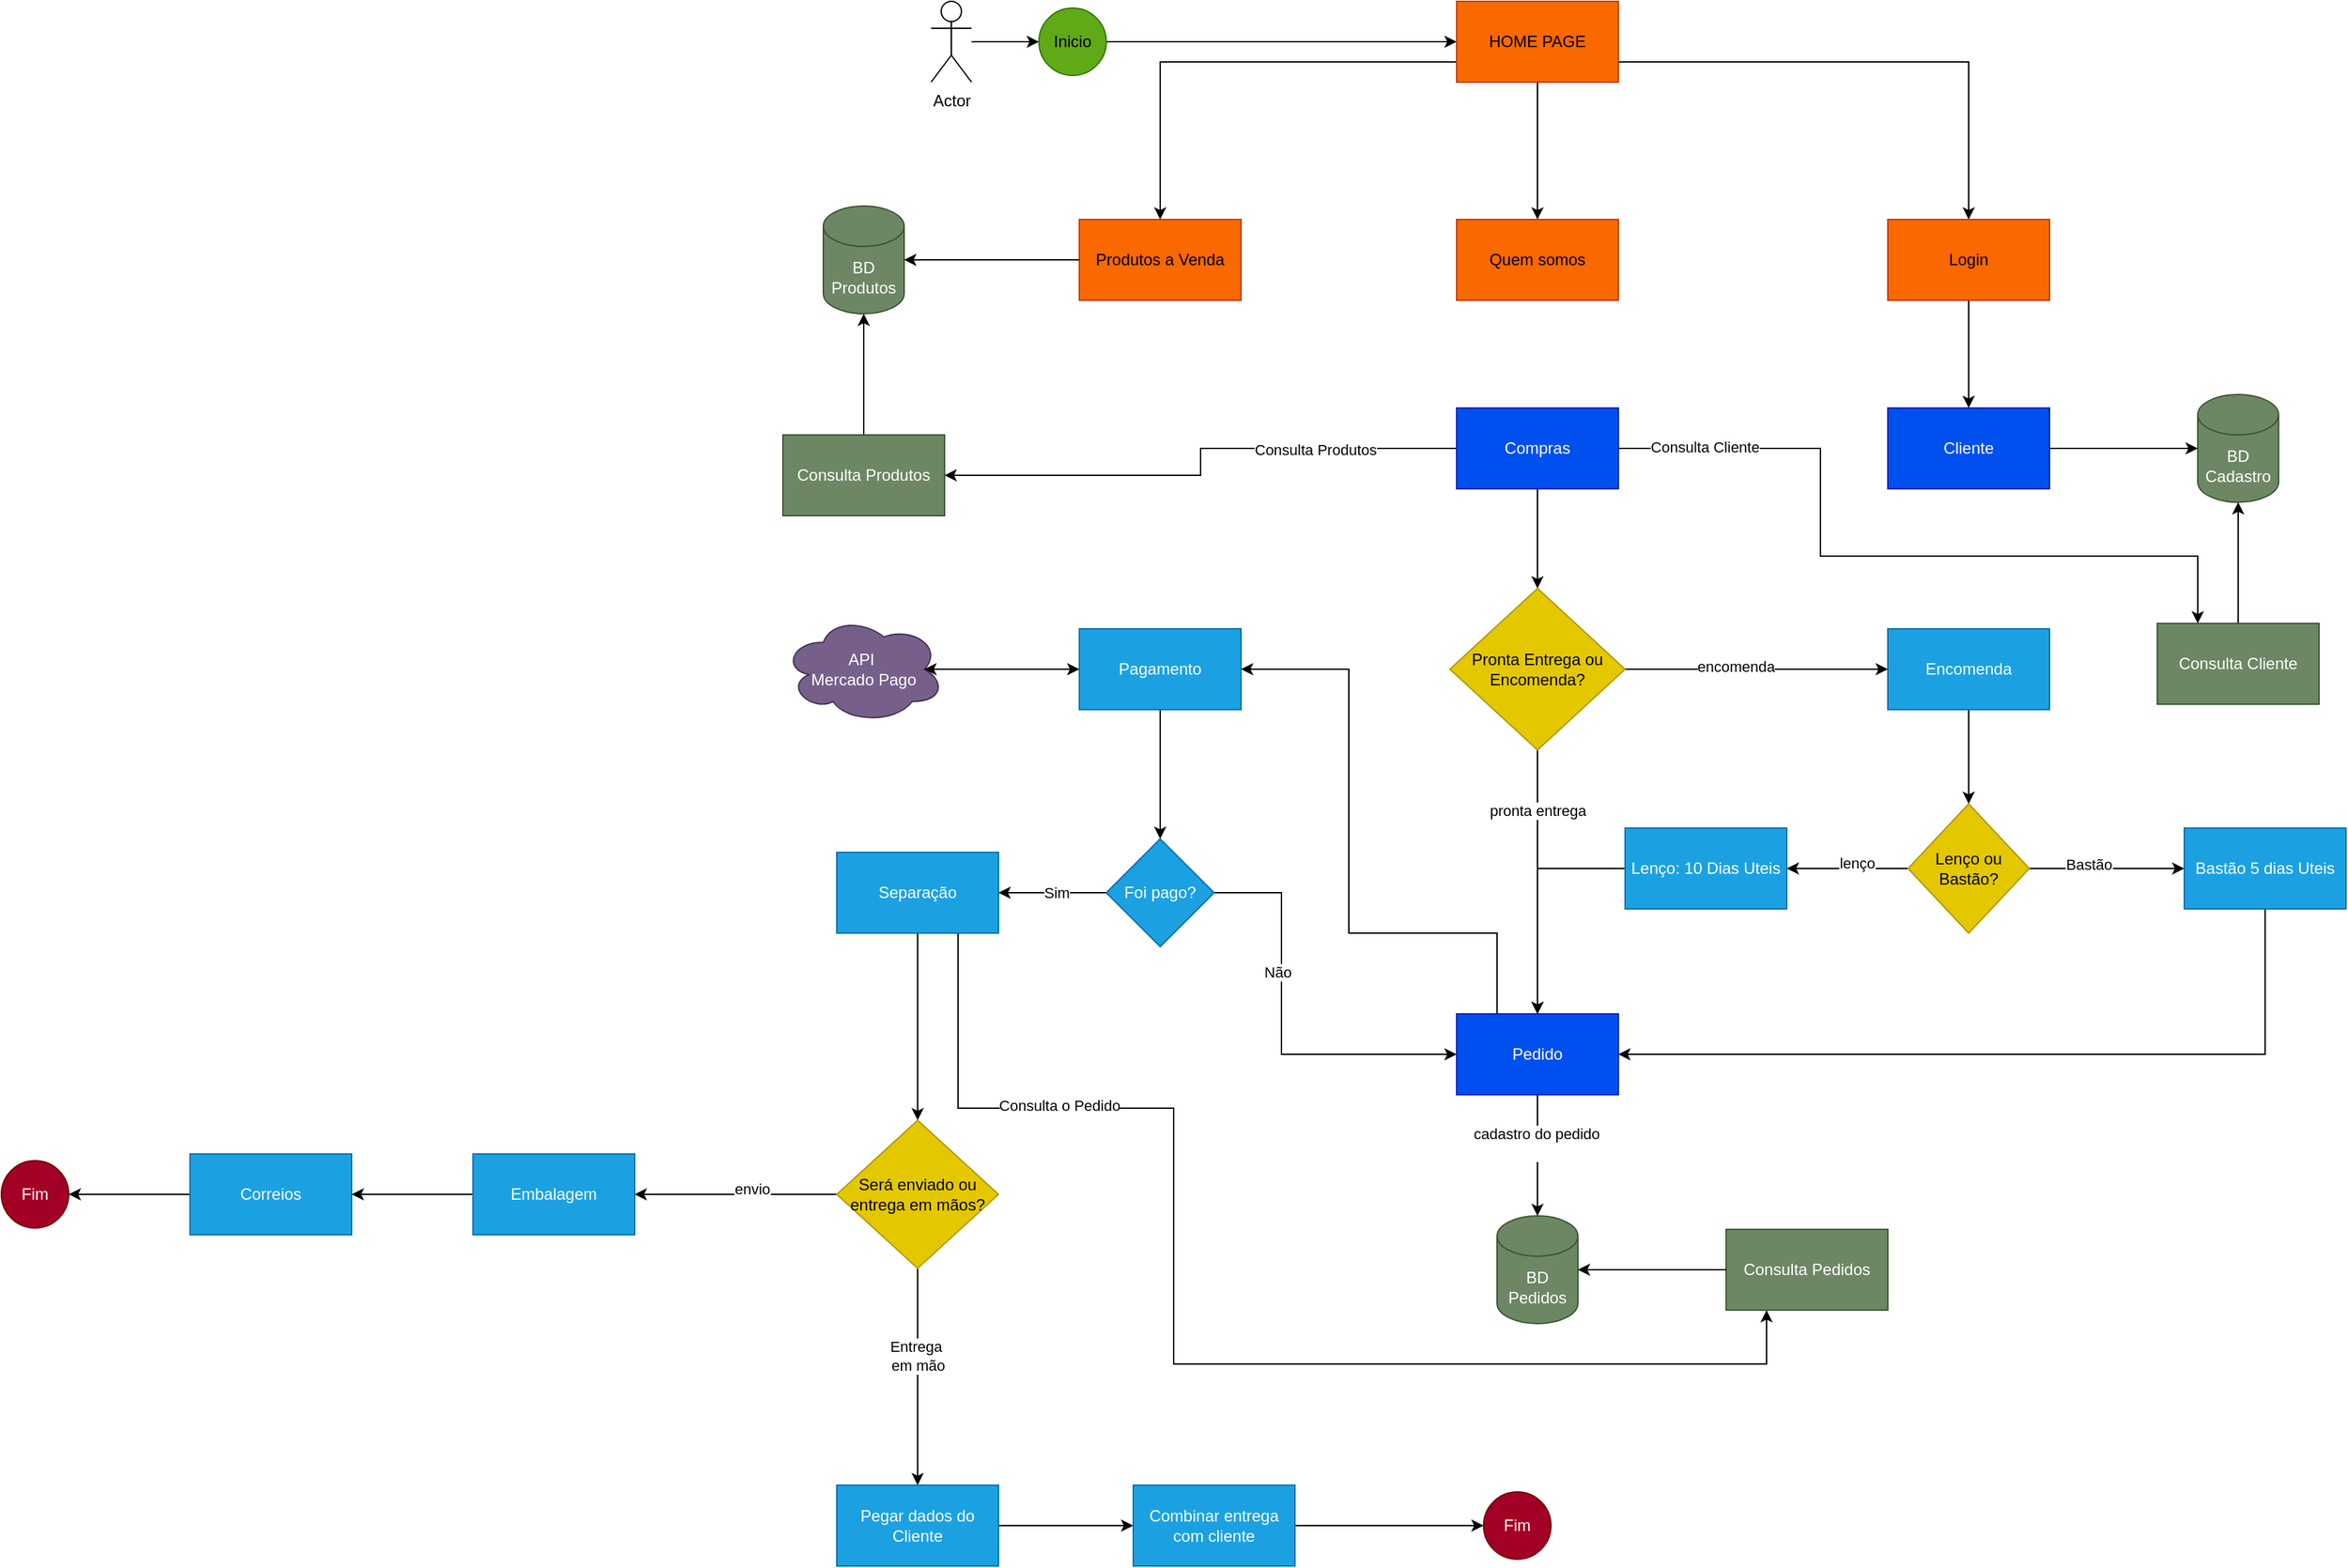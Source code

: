 <mxfile version="24.6.1" type="device">
  <diagram id="prtHgNgQTEPvFCAcTncT" name="Page-1">
    <mxGraphModel dx="3563" dy="1129" grid="1" gridSize="10" guides="1" tooltips="1" connect="1" arrows="1" fold="1" page="1" pageScale="1" pageWidth="827" pageHeight="1169" math="0" shadow="0">
      <root>
        <mxCell id="0" />
        <mxCell id="1" parent="0" />
        <mxCell id="SmAXzek2nbzeeLg56CE3-3" value="" style="edgeStyle=orthogonalEdgeStyle;rounded=0;orthogonalLoop=1;jettySize=auto;html=1;" edge="1" parent="1" source="SmAXzek2nbzeeLg56CE3-1" target="SmAXzek2nbzeeLg56CE3-2">
          <mxGeometry relative="1" as="geometry" />
        </mxCell>
        <mxCell id="SmAXzek2nbzeeLg56CE3-1" value="Inicio" style="ellipse;whiteSpace=wrap;html=1;aspect=fixed;fillColor=#60a917;fontColor=#000000;strokeColor=#2D7600;" vertex="1" parent="1">
          <mxGeometry x="-110" y="33" width="50" height="50" as="geometry" />
        </mxCell>
        <mxCell id="SmAXzek2nbzeeLg56CE3-9" style="edgeStyle=orthogonalEdgeStyle;rounded=0;orthogonalLoop=1;jettySize=auto;html=1;exitX=0;exitY=0.75;exitDx=0;exitDy=0;entryX=0.5;entryY=0;entryDx=0;entryDy=0;" edge="1" parent="1" source="SmAXzek2nbzeeLg56CE3-2" target="SmAXzek2nbzeeLg56CE3-5">
          <mxGeometry relative="1" as="geometry" />
        </mxCell>
        <mxCell id="SmAXzek2nbzeeLg56CE3-10" value="" style="edgeStyle=orthogonalEdgeStyle;rounded=0;orthogonalLoop=1;jettySize=auto;html=1;" edge="1" parent="1" source="SmAXzek2nbzeeLg56CE3-2" target="SmAXzek2nbzeeLg56CE3-6">
          <mxGeometry relative="1" as="geometry" />
        </mxCell>
        <mxCell id="SmAXzek2nbzeeLg56CE3-11" style="edgeStyle=orthogonalEdgeStyle;rounded=0;orthogonalLoop=1;jettySize=auto;html=1;exitX=1;exitY=0.75;exitDx=0;exitDy=0;entryX=0.5;entryY=0;entryDx=0;entryDy=0;" edge="1" parent="1" source="SmAXzek2nbzeeLg56CE3-2" target="SmAXzek2nbzeeLg56CE3-7">
          <mxGeometry relative="1" as="geometry" />
        </mxCell>
        <mxCell id="SmAXzek2nbzeeLg56CE3-2" value="HOME PAGE" style="rounded=0;whiteSpace=wrap;html=1;fontColor=#000000;fillColor=#fa6800;strokeColor=#C73500;" vertex="1" parent="1">
          <mxGeometry x="200" y="28" width="120" height="60" as="geometry" />
        </mxCell>
        <mxCell id="SmAXzek2nbzeeLg56CE3-5" value="Produtos a Venda" style="rounded=0;whiteSpace=wrap;html=1;fillColor=#fa6800;fontColor=#000000;strokeColor=#C73500;" vertex="1" parent="1">
          <mxGeometry x="-80" y="190" width="120" height="60" as="geometry" />
        </mxCell>
        <mxCell id="SmAXzek2nbzeeLg56CE3-6" value="Quem somos" style="rounded=0;whiteSpace=wrap;html=1;fillColor=#fa6800;fontColor=#000000;strokeColor=#C73500;" vertex="1" parent="1">
          <mxGeometry x="200" y="190" width="120" height="60" as="geometry" />
        </mxCell>
        <mxCell id="SmAXzek2nbzeeLg56CE3-17" style="edgeStyle=orthogonalEdgeStyle;rounded=0;orthogonalLoop=1;jettySize=auto;html=1;entryX=0.5;entryY=0;entryDx=0;entryDy=0;" edge="1" parent="1" source="SmAXzek2nbzeeLg56CE3-7" target="SmAXzek2nbzeeLg56CE3-16">
          <mxGeometry relative="1" as="geometry" />
        </mxCell>
        <mxCell id="SmAXzek2nbzeeLg56CE3-7" value="Login" style="rounded=0;whiteSpace=wrap;html=1;fillColor=#fa6800;fontColor=#000000;strokeColor=#C73500;" vertex="1" parent="1">
          <mxGeometry x="520" y="190" width="120" height="60" as="geometry" />
        </mxCell>
        <mxCell id="SmAXzek2nbzeeLg56CE3-14" value="" style="edgeStyle=orthogonalEdgeStyle;rounded=0;orthogonalLoop=1;jettySize=auto;html=1;" edge="1" parent="1" source="SmAXzek2nbzeeLg56CE3-13" target="SmAXzek2nbzeeLg56CE3-1">
          <mxGeometry relative="1" as="geometry" />
        </mxCell>
        <mxCell id="SmAXzek2nbzeeLg56CE3-13" value="Actor" style="shape=umlActor;verticalLabelPosition=bottom;verticalAlign=top;html=1;outlineConnect=0;" vertex="1" parent="1">
          <mxGeometry x="-190" y="28" width="30" height="60" as="geometry" />
        </mxCell>
        <mxCell id="SmAXzek2nbzeeLg56CE3-16" value="Cliente" style="rounded=0;whiteSpace=wrap;html=1;fillColor=#0050ef;fontColor=#ffffff;strokeColor=#001DBC;" vertex="1" parent="1">
          <mxGeometry x="520" y="330" width="120" height="60" as="geometry" />
        </mxCell>
        <mxCell id="SmAXzek2nbzeeLg56CE3-61" value="" style="edgeStyle=orthogonalEdgeStyle;rounded=0;orthogonalLoop=1;jettySize=auto;html=1;" edge="1" parent="1" source="SmAXzek2nbzeeLg56CE3-18" target="SmAXzek2nbzeeLg56CE3-60">
          <mxGeometry relative="1" as="geometry" />
        </mxCell>
        <mxCell id="SmAXzek2nbzeeLg56CE3-114" style="edgeStyle=orthogonalEdgeStyle;rounded=0;orthogonalLoop=1;jettySize=auto;html=1;entryX=1;entryY=0.5;entryDx=0;entryDy=0;" edge="1" parent="1" source="SmAXzek2nbzeeLg56CE3-18" target="SmAXzek2nbzeeLg56CE3-103">
          <mxGeometry relative="1" as="geometry" />
        </mxCell>
        <mxCell id="SmAXzek2nbzeeLg56CE3-128" value="Consulta Produtos" style="edgeLabel;html=1;align=center;verticalAlign=middle;resizable=0;points=[];" vertex="1" connectable="0" parent="SmAXzek2nbzeeLg56CE3-114">
          <mxGeometry x="-0.474" y="1" relative="1" as="geometry">
            <mxPoint as="offset" />
          </mxGeometry>
        </mxCell>
        <mxCell id="SmAXzek2nbzeeLg56CE3-115" style="edgeStyle=orthogonalEdgeStyle;rounded=0;orthogonalLoop=1;jettySize=auto;html=1;exitX=1;exitY=0.5;exitDx=0;exitDy=0;entryX=0.25;entryY=0;entryDx=0;entryDy=0;" edge="1" parent="1" source="SmAXzek2nbzeeLg56CE3-18" target="SmAXzek2nbzeeLg56CE3-106">
          <mxGeometry relative="1" as="geometry">
            <Array as="points">
              <mxPoint x="470" y="360" />
              <mxPoint x="470" y="440" />
              <mxPoint x="750" y="440" />
            </Array>
          </mxGeometry>
        </mxCell>
        <mxCell id="SmAXzek2nbzeeLg56CE3-127" value="Consulta Cliente" style="edgeLabel;html=1;align=center;verticalAlign=middle;resizable=0;points=[];" vertex="1" connectable="0" parent="SmAXzek2nbzeeLg56CE3-115">
          <mxGeometry x="-0.772" y="1" relative="1" as="geometry">
            <mxPoint as="offset" />
          </mxGeometry>
        </mxCell>
        <mxCell id="SmAXzek2nbzeeLg56CE3-18" value="Compras" style="rounded=0;whiteSpace=wrap;html=1;fillColor=#0050ef;fontColor=#ffffff;strokeColor=#001DBC;" vertex="1" parent="1">
          <mxGeometry x="200" y="330" width="120" height="60" as="geometry" />
        </mxCell>
        <mxCell id="SmAXzek2nbzeeLg56CE3-81" style="edgeStyle=orthogonalEdgeStyle;rounded=0;orthogonalLoop=1;jettySize=auto;html=1;entryX=1;entryY=0.5;entryDx=0;entryDy=0;" edge="1" parent="1" source="SmAXzek2nbzeeLg56CE3-23" target="SmAXzek2nbzeeLg56CE3-39">
          <mxGeometry relative="1" as="geometry">
            <Array as="points">
              <mxPoint x="230" y="720" />
              <mxPoint x="120" y="720" />
              <mxPoint x="120" y="524" />
            </Array>
          </mxGeometry>
        </mxCell>
        <mxCell id="SmAXzek2nbzeeLg56CE3-100" value="" style="edgeStyle=orthogonalEdgeStyle;rounded=0;orthogonalLoop=1;jettySize=auto;html=1;" edge="1" parent="1" source="SmAXzek2nbzeeLg56CE3-23" target="SmAXzek2nbzeeLg56CE3-99">
          <mxGeometry relative="1" as="geometry" />
        </mxCell>
        <mxCell id="SmAXzek2nbzeeLg56CE3-119" value="cadastro do pedido&lt;div&gt;&lt;br&gt;&lt;/div&gt;" style="edgeLabel;html=1;align=center;verticalAlign=middle;resizable=0;points=[];" vertex="1" connectable="0" parent="SmAXzek2nbzeeLg56CE3-100">
          <mxGeometry x="-0.202" y="-1" relative="1" as="geometry">
            <mxPoint as="offset" />
          </mxGeometry>
        </mxCell>
        <mxCell id="SmAXzek2nbzeeLg56CE3-23" value="Pedido" style="rounded=0;whiteSpace=wrap;html=1;fillColor=#0050ef;fontColor=#ffffff;strokeColor=#001DBC;" vertex="1" parent="1">
          <mxGeometry x="200" y="780" width="120" height="60" as="geometry" />
        </mxCell>
        <mxCell id="SmAXzek2nbzeeLg56CE3-29" value="" style="edgeStyle=orthogonalEdgeStyle;rounded=0;orthogonalLoop=1;jettySize=auto;html=1;" edge="1" parent="1" source="SmAXzek2nbzeeLg56CE3-26" target="SmAXzek2nbzeeLg56CE3-28">
          <mxGeometry relative="1" as="geometry" />
        </mxCell>
        <mxCell id="SmAXzek2nbzeeLg56CE3-120" style="edgeStyle=orthogonalEdgeStyle;rounded=0;orthogonalLoop=1;jettySize=auto;html=1;entryX=0.25;entryY=1;entryDx=0;entryDy=0;" edge="1" parent="1" source="SmAXzek2nbzeeLg56CE3-26" target="SmAXzek2nbzeeLg56CE3-101">
          <mxGeometry relative="1" as="geometry">
            <Array as="points">
              <mxPoint x="-170" y="850" />
              <mxPoint x="-10" y="850" />
              <mxPoint x="-10" y="1040" />
              <mxPoint x="430" y="1040" />
            </Array>
          </mxGeometry>
        </mxCell>
        <mxCell id="SmAXzek2nbzeeLg56CE3-124" value="Consulta o Pedido" style="edgeLabel;html=1;align=center;verticalAlign=middle;resizable=0;points=[];" vertex="1" connectable="0" parent="SmAXzek2nbzeeLg56CE3-120">
          <mxGeometry x="-0.574" y="2" relative="1" as="geometry">
            <mxPoint as="offset" />
          </mxGeometry>
        </mxCell>
        <mxCell id="SmAXzek2nbzeeLg56CE3-26" value="Separação" style="rounded=0;whiteSpace=wrap;html=1;fillColor=#1ba1e2;fontColor=#ffffff;strokeColor=#006EAF;" vertex="1" parent="1">
          <mxGeometry x="-260" y="660" width="120" height="60" as="geometry" />
        </mxCell>
        <mxCell id="SmAXzek2nbzeeLg56CE3-36" value="" style="edgeStyle=orthogonalEdgeStyle;rounded=0;orthogonalLoop=1;jettySize=auto;html=1;" edge="1" parent="1" source="SmAXzek2nbzeeLg56CE3-28" target="SmAXzek2nbzeeLg56CE3-35">
          <mxGeometry relative="1" as="geometry" />
        </mxCell>
        <mxCell id="SmAXzek2nbzeeLg56CE3-123" value="Entrega&amp;nbsp;&lt;div&gt;em mão&lt;/div&gt;" style="edgeLabel;html=1;align=center;verticalAlign=middle;resizable=0;points=[];" vertex="1" connectable="0" parent="SmAXzek2nbzeeLg56CE3-36">
          <mxGeometry x="-0.201" relative="1" as="geometry">
            <mxPoint as="offset" />
          </mxGeometry>
        </mxCell>
        <mxCell id="SmAXzek2nbzeeLg56CE3-96" value="" style="edgeStyle=orthogonalEdgeStyle;rounded=0;orthogonalLoop=1;jettySize=auto;html=1;" edge="1" parent="1" source="SmAXzek2nbzeeLg56CE3-28" target="SmAXzek2nbzeeLg56CE3-31">
          <mxGeometry relative="1" as="geometry" />
        </mxCell>
        <mxCell id="SmAXzek2nbzeeLg56CE3-122" value="envio" style="edgeLabel;html=1;align=center;verticalAlign=middle;resizable=0;points=[];" vertex="1" connectable="0" parent="SmAXzek2nbzeeLg56CE3-96">
          <mxGeometry x="-0.16" y="-4" relative="1" as="geometry">
            <mxPoint as="offset" />
          </mxGeometry>
        </mxCell>
        <mxCell id="SmAXzek2nbzeeLg56CE3-28" value="Será enviado ou entrega em mãos?" style="rhombus;whiteSpace=wrap;html=1;rounded=0;fillColor=#e3c800;fontColor=#000000;strokeColor=#B09500;" vertex="1" parent="1">
          <mxGeometry x="-260" y="859" width="120" height="110" as="geometry" />
        </mxCell>
        <mxCell id="SmAXzek2nbzeeLg56CE3-97" value="" style="edgeStyle=orthogonalEdgeStyle;rounded=0;orthogonalLoop=1;jettySize=auto;html=1;" edge="1" parent="1" source="SmAXzek2nbzeeLg56CE3-31" target="SmAXzek2nbzeeLg56CE3-33">
          <mxGeometry relative="1" as="geometry" />
        </mxCell>
        <mxCell id="SmAXzek2nbzeeLg56CE3-31" value="Embalagem" style="whiteSpace=wrap;html=1;fillColor=#1ba1e2;strokeColor=#006EAF;fontColor=#ffffff;rounded=0;" vertex="1" parent="1">
          <mxGeometry x="-530" y="884" width="120" height="60" as="geometry" />
        </mxCell>
        <mxCell id="SmAXzek2nbzeeLg56CE3-98" value="" style="edgeStyle=orthogonalEdgeStyle;rounded=0;orthogonalLoop=1;jettySize=auto;html=1;" edge="1" parent="1" source="SmAXzek2nbzeeLg56CE3-33" target="SmAXzek2nbzeeLg56CE3-85">
          <mxGeometry relative="1" as="geometry" />
        </mxCell>
        <mxCell id="SmAXzek2nbzeeLg56CE3-33" value="Correios" style="whiteSpace=wrap;html=1;fillColor=#1ba1e2;strokeColor=#006EAF;fontColor=#ffffff;rounded=0;" vertex="1" parent="1">
          <mxGeometry x="-740" y="884" width="120" height="60" as="geometry" />
        </mxCell>
        <mxCell id="SmAXzek2nbzeeLg56CE3-84" value="" style="edgeStyle=orthogonalEdgeStyle;rounded=0;orthogonalLoop=1;jettySize=auto;html=1;" edge="1" parent="1" source="SmAXzek2nbzeeLg56CE3-35" target="SmAXzek2nbzeeLg56CE3-37">
          <mxGeometry relative="1" as="geometry" />
        </mxCell>
        <mxCell id="SmAXzek2nbzeeLg56CE3-35" value="Pegar dados do Cliente" style="whiteSpace=wrap;html=1;fillColor=#1ba1e2;strokeColor=#006EAF;fontColor=#ffffff;rounded=0;" vertex="1" parent="1">
          <mxGeometry x="-260" y="1130" width="120" height="60" as="geometry" />
        </mxCell>
        <mxCell id="SmAXzek2nbzeeLg56CE3-88" style="edgeStyle=orthogonalEdgeStyle;rounded=0;orthogonalLoop=1;jettySize=auto;html=1;" edge="1" parent="1" source="SmAXzek2nbzeeLg56CE3-37" target="SmAXzek2nbzeeLg56CE3-87">
          <mxGeometry relative="1" as="geometry" />
        </mxCell>
        <mxCell id="SmAXzek2nbzeeLg56CE3-37" value="Combinar entrega com cliente" style="whiteSpace=wrap;html=1;fillColor=#1ba1e2;strokeColor=#006EAF;fontColor=#ffffff;rounded=0;" vertex="1" parent="1">
          <mxGeometry x="-40" y="1130" width="120" height="60" as="geometry" />
        </mxCell>
        <mxCell id="SmAXzek2nbzeeLg56CE3-82" style="edgeStyle=orthogonalEdgeStyle;rounded=0;orthogonalLoop=1;jettySize=auto;html=1;entryX=0.5;entryY=0;entryDx=0;entryDy=0;" edge="1" parent="1" source="SmAXzek2nbzeeLg56CE3-39" target="SmAXzek2nbzeeLg56CE3-43">
          <mxGeometry relative="1" as="geometry" />
        </mxCell>
        <mxCell id="SmAXzek2nbzeeLg56CE3-39" value="Pagamento" style="whiteSpace=wrap;html=1;fillColor=#1ba1e2;strokeColor=#006EAF;fontColor=#ffffff;rounded=0;" vertex="1" parent="1">
          <mxGeometry x="-80" y="494" width="120" height="60" as="geometry" />
        </mxCell>
        <mxCell id="SmAXzek2nbzeeLg56CE3-50" style="edgeStyle=orthogonalEdgeStyle;rounded=0;orthogonalLoop=1;jettySize=auto;html=1;entryX=1;entryY=0.5;entryDx=0;entryDy=0;" edge="1" parent="1" source="SmAXzek2nbzeeLg56CE3-43" target="SmAXzek2nbzeeLg56CE3-26">
          <mxGeometry relative="1" as="geometry" />
        </mxCell>
        <mxCell id="SmAXzek2nbzeeLg56CE3-130" value="Sim" style="edgeLabel;html=1;align=center;verticalAlign=middle;resizable=0;points=[];" vertex="1" connectable="0" parent="SmAXzek2nbzeeLg56CE3-50">
          <mxGeometry x="-0.08" relative="1" as="geometry">
            <mxPoint as="offset" />
          </mxGeometry>
        </mxCell>
        <mxCell id="SmAXzek2nbzeeLg56CE3-83" style="edgeStyle=orthogonalEdgeStyle;rounded=0;orthogonalLoop=1;jettySize=auto;html=1;entryX=0;entryY=0.5;entryDx=0;entryDy=0;" edge="1" parent="1" source="SmAXzek2nbzeeLg56CE3-43" target="SmAXzek2nbzeeLg56CE3-23">
          <mxGeometry relative="1" as="geometry">
            <Array as="points">
              <mxPoint x="70" y="690" />
              <mxPoint x="70" y="810" />
            </Array>
          </mxGeometry>
        </mxCell>
        <mxCell id="SmAXzek2nbzeeLg56CE3-129" value="Não" style="edgeLabel;html=1;align=center;verticalAlign=middle;resizable=0;points=[];" vertex="1" connectable="0" parent="SmAXzek2nbzeeLg56CE3-83">
          <mxGeometry x="-0.281" y="-3" relative="1" as="geometry">
            <mxPoint y="1" as="offset" />
          </mxGeometry>
        </mxCell>
        <mxCell id="SmAXzek2nbzeeLg56CE3-43" value="Foi pago?" style="rhombus;whiteSpace=wrap;html=1;fillColor=#1ba1e2;strokeColor=#006EAF;fontColor=#ffffff;rounded=0;" vertex="1" parent="1">
          <mxGeometry x="-60" y="650" width="80" height="80" as="geometry" />
        </mxCell>
        <mxCell id="SmAXzek2nbzeeLg56CE3-64" value="" style="edgeStyle=orthogonalEdgeStyle;rounded=0;orthogonalLoop=1;jettySize=auto;html=1;" edge="1" parent="1" source="SmAXzek2nbzeeLg56CE3-55" target="SmAXzek2nbzeeLg56CE3-63">
          <mxGeometry relative="1" as="geometry" />
        </mxCell>
        <mxCell id="SmAXzek2nbzeeLg56CE3-55" value="Encomenda" style="rounded=0;whiteSpace=wrap;html=1;fillColor=#1ba1e2;fontColor=#ffffff;strokeColor=#006EAF;" vertex="1" parent="1">
          <mxGeometry x="520" y="494" width="120" height="60" as="geometry" />
        </mxCell>
        <mxCell id="SmAXzek2nbzeeLg56CE3-62" style="edgeStyle=orthogonalEdgeStyle;rounded=0;orthogonalLoop=1;jettySize=auto;html=1;entryX=0;entryY=0.5;entryDx=0;entryDy=0;" edge="1" parent="1" source="SmAXzek2nbzeeLg56CE3-60" target="SmAXzek2nbzeeLg56CE3-55">
          <mxGeometry relative="1" as="geometry" />
        </mxCell>
        <mxCell id="SmAXzek2nbzeeLg56CE3-118" value="encomenda" style="edgeLabel;html=1;align=center;verticalAlign=middle;resizable=0;points=[];" vertex="1" connectable="0" parent="SmAXzek2nbzeeLg56CE3-62">
          <mxGeometry x="-0.157" y="2" relative="1" as="geometry">
            <mxPoint as="offset" />
          </mxGeometry>
        </mxCell>
        <mxCell id="SmAXzek2nbzeeLg56CE3-77" style="edgeStyle=orthogonalEdgeStyle;rounded=0;orthogonalLoop=1;jettySize=auto;html=1;entryX=0.5;entryY=0;entryDx=0;entryDy=0;" edge="1" parent="1" source="SmAXzek2nbzeeLg56CE3-60" target="SmAXzek2nbzeeLg56CE3-23">
          <mxGeometry relative="1" as="geometry" />
        </mxCell>
        <mxCell id="SmAXzek2nbzeeLg56CE3-117" value="pronta entrega" style="edgeLabel;html=1;align=center;verticalAlign=middle;resizable=0;points=[];" vertex="1" connectable="0" parent="SmAXzek2nbzeeLg56CE3-77">
          <mxGeometry x="-0.546" relative="1" as="geometry">
            <mxPoint as="offset" />
          </mxGeometry>
        </mxCell>
        <mxCell id="SmAXzek2nbzeeLg56CE3-60" value="Pronta Entrega ou Encomenda?" style="rhombus;whiteSpace=wrap;html=1;fillColor=#e3c800;strokeColor=#B09500;fontColor=#000000;rounded=0;" vertex="1" parent="1">
          <mxGeometry x="195" y="464" width="130" height="120" as="geometry" />
        </mxCell>
        <mxCell id="SmAXzek2nbzeeLg56CE3-68" value="" style="edgeStyle=orthogonalEdgeStyle;rounded=0;orthogonalLoop=1;jettySize=auto;html=1;" edge="1" parent="1" source="SmAXzek2nbzeeLg56CE3-63" target="SmAXzek2nbzeeLg56CE3-67">
          <mxGeometry relative="1" as="geometry" />
        </mxCell>
        <mxCell id="SmAXzek2nbzeeLg56CE3-126" value="Bastão" style="edgeLabel;html=1;align=center;verticalAlign=middle;resizable=0;points=[];" vertex="1" connectable="0" parent="SmAXzek2nbzeeLg56CE3-68">
          <mxGeometry x="-0.235" y="3" relative="1" as="geometry">
            <mxPoint as="offset" />
          </mxGeometry>
        </mxCell>
        <mxCell id="SmAXzek2nbzeeLg56CE3-78" value="" style="edgeStyle=orthogonalEdgeStyle;rounded=0;orthogonalLoop=1;jettySize=auto;html=1;" edge="1" parent="1" source="SmAXzek2nbzeeLg56CE3-63" target="SmAXzek2nbzeeLg56CE3-65">
          <mxGeometry relative="1" as="geometry" />
        </mxCell>
        <mxCell id="SmAXzek2nbzeeLg56CE3-125" value="lenço" style="edgeLabel;html=1;align=center;verticalAlign=middle;resizable=0;points=[];" vertex="1" connectable="0" parent="SmAXzek2nbzeeLg56CE3-78">
          <mxGeometry x="-0.141" y="-4" relative="1" as="geometry">
            <mxPoint as="offset" />
          </mxGeometry>
        </mxCell>
        <mxCell id="SmAXzek2nbzeeLg56CE3-63" value="Lenço ou Bastão?" style="rhombus;whiteSpace=wrap;html=1;rounded=0;fillColor=#e3c800;fontColor=#000000;strokeColor=#B09500;" vertex="1" parent="1">
          <mxGeometry x="535" y="624" width="90" height="96" as="geometry" />
        </mxCell>
        <mxCell id="SmAXzek2nbzeeLg56CE3-79" style="edgeStyle=orthogonalEdgeStyle;rounded=0;orthogonalLoop=1;jettySize=auto;html=1;entryX=0.5;entryY=0;entryDx=0;entryDy=0;" edge="1" parent="1" source="SmAXzek2nbzeeLg56CE3-65" target="SmAXzek2nbzeeLg56CE3-23">
          <mxGeometry relative="1" as="geometry" />
        </mxCell>
        <mxCell id="SmAXzek2nbzeeLg56CE3-65" value="Lenço: 10 Dias Uteis" style="whiteSpace=wrap;html=1;rounded=0;fillColor=#1ba1e2;fontColor=#ffffff;strokeColor=#006EAF;" vertex="1" parent="1">
          <mxGeometry x="325" y="642" width="120" height="60" as="geometry" />
        </mxCell>
        <mxCell id="SmAXzek2nbzeeLg56CE3-76" style="edgeStyle=orthogonalEdgeStyle;rounded=0;orthogonalLoop=1;jettySize=auto;html=1;entryX=1;entryY=0.5;entryDx=0;entryDy=0;" edge="1" parent="1" source="SmAXzek2nbzeeLg56CE3-67" target="SmAXzek2nbzeeLg56CE3-23">
          <mxGeometry relative="1" as="geometry">
            <Array as="points">
              <mxPoint x="800" y="810" />
            </Array>
          </mxGeometry>
        </mxCell>
        <mxCell id="SmAXzek2nbzeeLg56CE3-67" value="Bastão 5 dias Uteis" style="whiteSpace=wrap;html=1;rounded=0;fillColor=#1ba1e2;fontColor=#ffffff;strokeColor=#006EAF;" vertex="1" parent="1">
          <mxGeometry x="740" y="642" width="120" height="60" as="geometry" />
        </mxCell>
        <mxCell id="SmAXzek2nbzeeLg56CE3-85" value="Fim" style="ellipse;whiteSpace=wrap;html=1;aspect=fixed;fillColor=#a20025;fontColor=#ffffff;strokeColor=#6F0000;" vertex="1" parent="1">
          <mxGeometry x="-880" y="889" width="50" height="50" as="geometry" />
        </mxCell>
        <mxCell id="SmAXzek2nbzeeLg56CE3-87" value="Fim" style="ellipse;whiteSpace=wrap;html=1;aspect=fixed;fillColor=#a20025;fontColor=#ffffff;strokeColor=#6F0000;" vertex="1" parent="1">
          <mxGeometry x="220" y="1135" width="50" height="50" as="geometry" />
        </mxCell>
        <mxCell id="SmAXzek2nbzeeLg56CE3-91" value="BD Cadastro" style="shape=cylinder3;whiteSpace=wrap;html=1;boundedLbl=1;backgroundOutline=1;size=15;fillColor=#6d8764;fontColor=#ffffff;strokeColor=#3A5431;" vertex="1" parent="1">
          <mxGeometry x="750" y="320" width="60" height="80" as="geometry" />
        </mxCell>
        <mxCell id="SmAXzek2nbzeeLg56CE3-92" style="edgeStyle=orthogonalEdgeStyle;rounded=0;orthogonalLoop=1;jettySize=auto;html=1;entryX=0;entryY=0.5;entryDx=0;entryDy=0;entryPerimeter=0;" edge="1" parent="1" source="SmAXzek2nbzeeLg56CE3-16" target="SmAXzek2nbzeeLg56CE3-91">
          <mxGeometry relative="1" as="geometry" />
        </mxCell>
        <mxCell id="SmAXzek2nbzeeLg56CE3-93" value="BD Produtos" style="shape=cylinder3;whiteSpace=wrap;html=1;boundedLbl=1;backgroundOutline=1;size=15;fillColor=#6d8764;fontColor=#ffffff;strokeColor=#3A5431;" vertex="1" parent="1">
          <mxGeometry x="-270" y="180" width="60" height="80" as="geometry" />
        </mxCell>
        <mxCell id="SmAXzek2nbzeeLg56CE3-94" style="edgeStyle=orthogonalEdgeStyle;rounded=0;orthogonalLoop=1;jettySize=auto;html=1;entryX=1;entryY=0.5;entryDx=0;entryDy=0;entryPerimeter=0;" edge="1" parent="1" source="SmAXzek2nbzeeLg56CE3-5" target="SmAXzek2nbzeeLg56CE3-93">
          <mxGeometry relative="1" as="geometry" />
        </mxCell>
        <mxCell id="SmAXzek2nbzeeLg56CE3-99" value="BD Pedidos" style="shape=cylinder3;whiteSpace=wrap;html=1;boundedLbl=1;backgroundOutline=1;size=15;fillColor=#6d8764;fontColor=#ffffff;strokeColor=#3A5431;" vertex="1" parent="1">
          <mxGeometry x="230" y="930" width="60" height="80" as="geometry" />
        </mxCell>
        <mxCell id="SmAXzek2nbzeeLg56CE3-101" value="Consulta Pedidos" style="whiteSpace=wrap;html=1;fillColor=#6d8764;strokeColor=#3A5431;fontColor=#ffffff;" vertex="1" parent="1">
          <mxGeometry x="400" y="940" width="120" height="60" as="geometry" />
        </mxCell>
        <mxCell id="SmAXzek2nbzeeLg56CE3-113" value="" style="edgeStyle=orthogonalEdgeStyle;rounded=0;orthogonalLoop=1;jettySize=auto;html=1;" edge="1" parent="1" source="SmAXzek2nbzeeLg56CE3-103" target="SmAXzek2nbzeeLg56CE3-93">
          <mxGeometry relative="1" as="geometry" />
        </mxCell>
        <mxCell id="SmAXzek2nbzeeLg56CE3-103" value="Consulta Produtos" style="whiteSpace=wrap;html=1;fillColor=#6d8764;strokeColor=#3A5431;fontColor=#ffffff;" vertex="1" parent="1">
          <mxGeometry x="-300" y="350" width="120" height="60" as="geometry" />
        </mxCell>
        <mxCell id="SmAXzek2nbzeeLg56CE3-116" value="" style="edgeStyle=orthogonalEdgeStyle;rounded=0;orthogonalLoop=1;jettySize=auto;html=1;" edge="1" parent="1" source="SmAXzek2nbzeeLg56CE3-106" target="SmAXzek2nbzeeLg56CE3-91">
          <mxGeometry relative="1" as="geometry" />
        </mxCell>
        <mxCell id="SmAXzek2nbzeeLg56CE3-106" value="Consulta Cliente" style="whiteSpace=wrap;html=1;fillColor=#6d8764;strokeColor=#3A5431;fontColor=#ffffff;" vertex="1" parent="1">
          <mxGeometry x="720" y="490" width="120" height="60" as="geometry" />
        </mxCell>
        <mxCell id="SmAXzek2nbzeeLg56CE3-108" value="API&amp;nbsp;&lt;div&gt;Mercado Pago&lt;/div&gt;" style="ellipse;shape=cloud;whiteSpace=wrap;html=1;fillColor=#76608a;fontColor=#ffffff;strokeColor=#432D57;" vertex="1" parent="1">
          <mxGeometry x="-300" y="484" width="120" height="80" as="geometry" />
        </mxCell>
        <mxCell id="SmAXzek2nbzeeLg56CE3-110" value="" style="endArrow=classic;startArrow=classic;html=1;rounded=0;entryX=0;entryY=0.5;entryDx=0;entryDy=0;exitX=0.875;exitY=0.5;exitDx=0;exitDy=0;exitPerimeter=0;" edge="1" parent="1" source="SmAXzek2nbzeeLg56CE3-108" target="SmAXzek2nbzeeLg56CE3-39">
          <mxGeometry width="50" height="50" relative="1" as="geometry">
            <mxPoint x="-170" y="534" as="sourcePoint" />
            <mxPoint x="-120" y="484" as="targetPoint" />
          </mxGeometry>
        </mxCell>
        <mxCell id="SmAXzek2nbzeeLg56CE3-121" style="edgeStyle=orthogonalEdgeStyle;rounded=0;orthogonalLoop=1;jettySize=auto;html=1;entryX=1;entryY=0.5;entryDx=0;entryDy=0;entryPerimeter=0;" edge="1" parent="1" source="SmAXzek2nbzeeLg56CE3-101" target="SmAXzek2nbzeeLg56CE3-99">
          <mxGeometry relative="1" as="geometry" />
        </mxCell>
      </root>
    </mxGraphModel>
  </diagram>
</mxfile>

